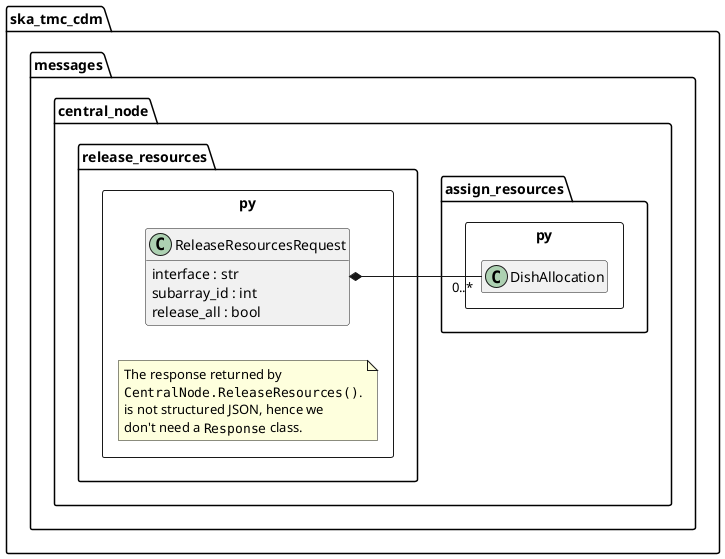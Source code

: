 @startuml
hide empty members
left to right direction

package ska_tmc_cdm.messages.central_node {
	package assign_resources.py <<Rectangle>> {
		class DishAllocation
	}

	package release_resources.py <<Rectangle>> {
		class ReleaseResourcesRequest {
      interface : str
			subarray_id : int
			release_all : bool
		}
		ReleaseResourcesRequest *-- "0..*" DishAllocation

		note as N1
			The response returned by
			""CentralNode.ReleaseResources()"".
			is not structured JSON, hence we
			don't need a ""Response"" class.
		end note
	}

}

@enduml
